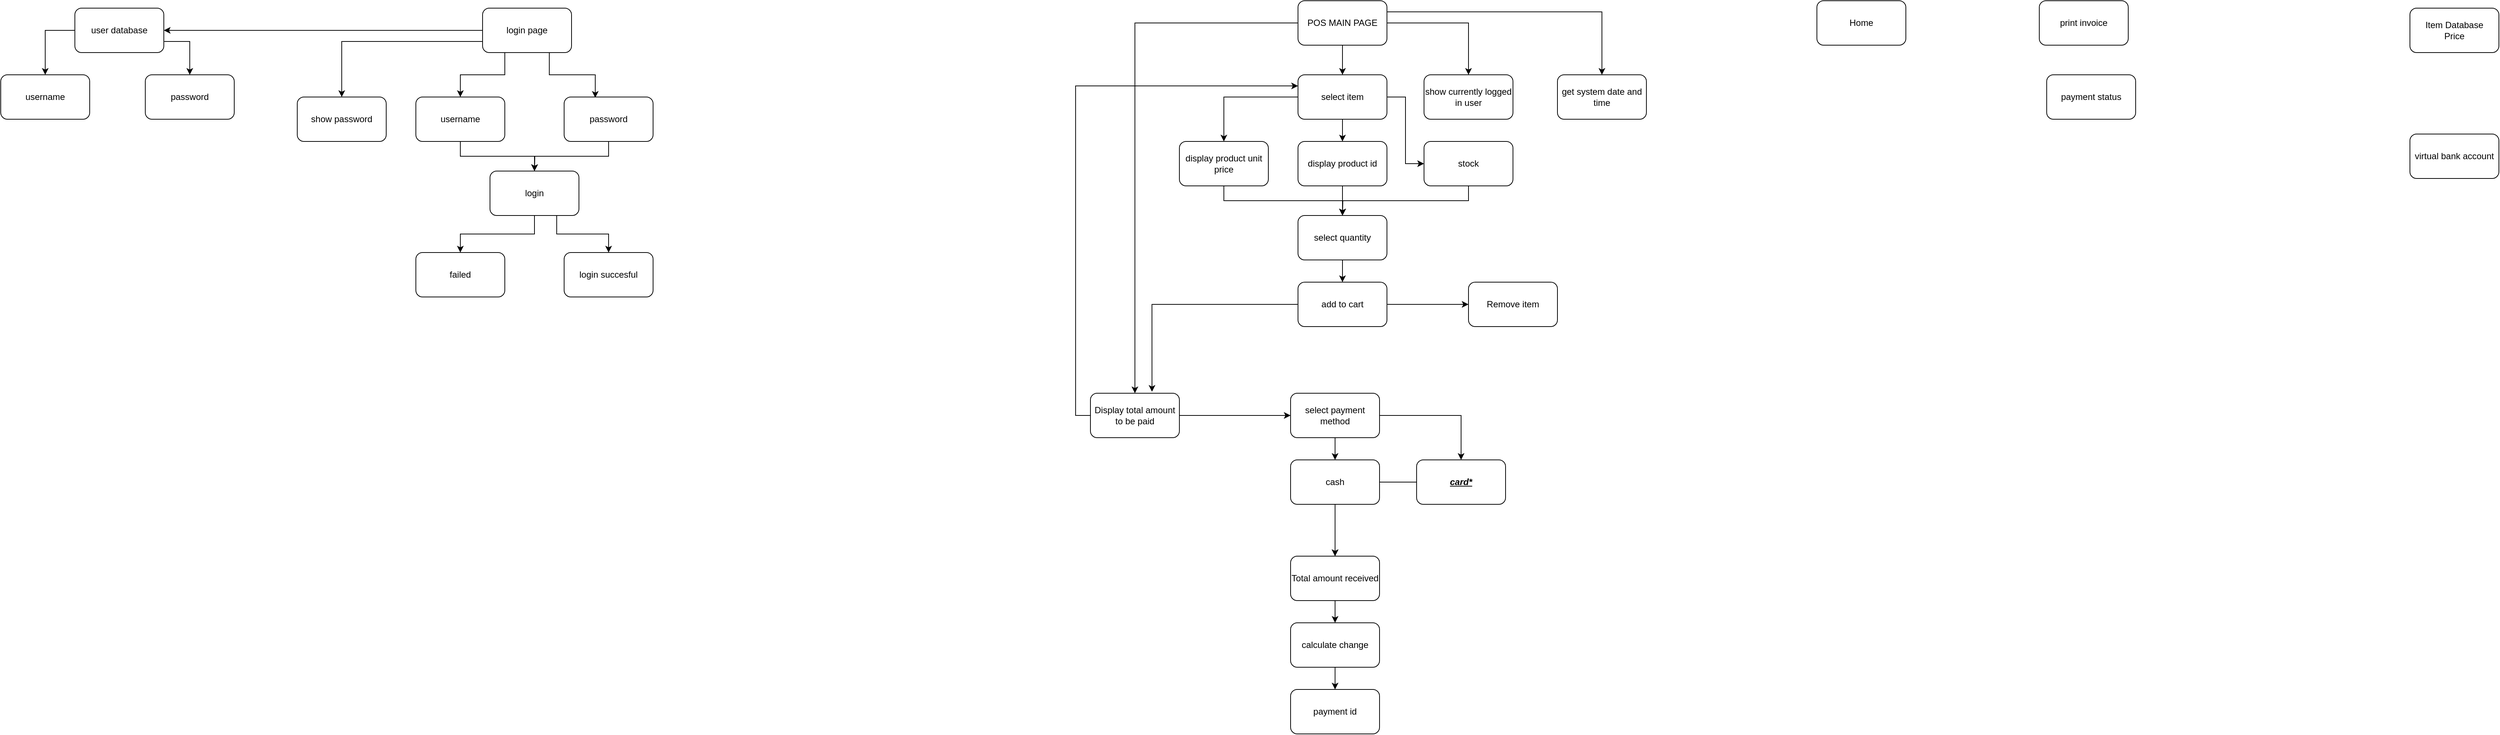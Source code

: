 <mxfile version="20.2.2" type="device"><diagram id="CdCC9yyUgJ3IXufEPw0y" name="Page-1"><mxGraphModel dx="2881" dy="1089" grid="1" gridSize="10" guides="1" tooltips="1" connect="1" arrows="1" fold="1" page="1" pageScale="1" pageWidth="850" pageHeight="1100" math="0" shadow="0"><root><mxCell id="0"/><mxCell id="1" parent="0"/><mxCell id="w8k1LxhsMc0PEkNSHY4u-60" style="edgeStyle=orthogonalEdgeStyle;rounded=0;orthogonalLoop=1;jettySize=auto;html=1;exitX=0;exitY=0.5;exitDx=0;exitDy=0;" edge="1" parent="1" source="w8k1LxhsMc0PEkNSHY4u-1" target="w8k1LxhsMc0PEkNSHY4u-3"><mxGeometry relative="1" as="geometry"/></mxCell><mxCell id="w8k1LxhsMc0PEkNSHY4u-65" style="edgeStyle=orthogonalEdgeStyle;rounded=0;orthogonalLoop=1;jettySize=auto;html=1;exitX=0.25;exitY=1;exitDx=0;exitDy=0;" edge="1" parent="1" source="w8k1LxhsMc0PEkNSHY4u-1" target="w8k1LxhsMc0PEkNSHY4u-7"><mxGeometry relative="1" as="geometry"/></mxCell><mxCell id="w8k1LxhsMc0PEkNSHY4u-66" style="edgeStyle=orthogonalEdgeStyle;rounded=0;orthogonalLoop=1;jettySize=auto;html=1;exitX=0.75;exitY=1;exitDx=0;exitDy=0;entryX=0.35;entryY=0.017;entryDx=0;entryDy=0;entryPerimeter=0;" edge="1" parent="1" source="w8k1LxhsMc0PEkNSHY4u-1" target="w8k1LxhsMc0PEkNSHY4u-8"><mxGeometry relative="1" as="geometry"/></mxCell><mxCell id="w8k1LxhsMc0PEkNSHY4u-80" style="edgeStyle=orthogonalEdgeStyle;rounded=0;orthogonalLoop=1;jettySize=auto;html=1;exitX=0;exitY=0.75;exitDx=0;exitDy=0;" edge="1" parent="1" source="w8k1LxhsMc0PEkNSHY4u-1" target="w8k1LxhsMc0PEkNSHY4u-77"><mxGeometry relative="1" as="geometry"/></mxCell><mxCell id="w8k1LxhsMc0PEkNSHY4u-1" value="login page" style="rounded=1;whiteSpace=wrap;html=1;" vertex="1" parent="1"><mxGeometry x="-30" y="30" width="120" height="60" as="geometry"/></mxCell><mxCell id="w8k1LxhsMc0PEkNSHY4u-2" value="Item Database&lt;br&gt;Price" style="rounded=1;whiteSpace=wrap;html=1;" vertex="1" parent="1"><mxGeometry x="2570" y="30" width="120" height="60" as="geometry"/></mxCell><mxCell id="w8k1LxhsMc0PEkNSHY4u-63" style="edgeStyle=orthogonalEdgeStyle;rounded=0;orthogonalLoop=1;jettySize=auto;html=1;exitX=0;exitY=0.5;exitDx=0;exitDy=0;" edge="1" parent="1" source="w8k1LxhsMc0PEkNSHY4u-3" target="w8k1LxhsMc0PEkNSHY4u-61"><mxGeometry relative="1" as="geometry"/></mxCell><mxCell id="w8k1LxhsMc0PEkNSHY4u-64" style="edgeStyle=orthogonalEdgeStyle;rounded=0;orthogonalLoop=1;jettySize=auto;html=1;exitX=1;exitY=0.75;exitDx=0;exitDy=0;" edge="1" parent="1" source="w8k1LxhsMc0PEkNSHY4u-3" target="w8k1LxhsMc0PEkNSHY4u-62"><mxGeometry relative="1" as="geometry"/></mxCell><mxCell id="w8k1LxhsMc0PEkNSHY4u-3" value="user database" style="rounded=1;whiteSpace=wrap;html=1;" vertex="1" parent="1"><mxGeometry x="-580" y="30" width="120" height="60" as="geometry"/></mxCell><mxCell id="w8k1LxhsMc0PEkNSHY4u-5" value="Home" style="rounded=1;whiteSpace=wrap;html=1;" vertex="1" parent="1"><mxGeometry x="1770" y="20" width="120" height="60" as="geometry"/></mxCell><mxCell id="w8k1LxhsMc0PEkNSHY4u-28" style="edgeStyle=orthogonalEdgeStyle;rounded=0;orthogonalLoop=1;jettySize=auto;html=1;" edge="1" parent="1" source="w8k1LxhsMc0PEkNSHY4u-6" target="w8k1LxhsMc0PEkNSHY4u-14"><mxGeometry relative="1" as="geometry"/></mxCell><mxCell id="w8k1LxhsMc0PEkNSHY4u-29" style="edgeStyle=orthogonalEdgeStyle;rounded=0;orthogonalLoop=1;jettySize=auto;html=1;" edge="1" parent="1" source="w8k1LxhsMc0PEkNSHY4u-6" target="w8k1LxhsMc0PEkNSHY4u-19"><mxGeometry relative="1" as="geometry"/></mxCell><mxCell id="w8k1LxhsMc0PEkNSHY4u-43" style="edgeStyle=orthogonalEdgeStyle;rounded=0;orthogonalLoop=1;jettySize=auto;html=1;exitX=0;exitY=0.5;exitDx=0;exitDy=0;entryX=0.5;entryY=0;entryDx=0;entryDy=0;" edge="1" parent="1" source="w8k1LxhsMc0PEkNSHY4u-6" target="w8k1LxhsMc0PEkNSHY4u-11"><mxGeometry relative="1" as="geometry"/></mxCell><mxCell id="w8k1LxhsMc0PEkNSHY4u-47" style="edgeStyle=orthogonalEdgeStyle;rounded=0;orthogonalLoop=1;jettySize=auto;html=1;exitX=1;exitY=0.25;exitDx=0;exitDy=0;entryX=0.5;entryY=0;entryDx=0;entryDy=0;" edge="1" parent="1" source="w8k1LxhsMc0PEkNSHY4u-6" target="w8k1LxhsMc0PEkNSHY4u-20"><mxGeometry relative="1" as="geometry"/></mxCell><mxCell id="w8k1LxhsMc0PEkNSHY4u-6" value="POS MAIN PAGE" style="rounded=1;whiteSpace=wrap;html=1;" vertex="1" parent="1"><mxGeometry x="1070" y="20" width="120" height="60" as="geometry"/></mxCell><mxCell id="w8k1LxhsMc0PEkNSHY4u-73" style="edgeStyle=orthogonalEdgeStyle;rounded=0;orthogonalLoop=1;jettySize=auto;html=1;exitX=0.5;exitY=1;exitDx=0;exitDy=0;" edge="1" parent="1" source="w8k1LxhsMc0PEkNSHY4u-7" target="w8k1LxhsMc0PEkNSHY4u-72"><mxGeometry relative="1" as="geometry"/></mxCell><mxCell id="w8k1LxhsMc0PEkNSHY4u-7" value="username" style="rounded=1;whiteSpace=wrap;html=1;" vertex="1" parent="1"><mxGeometry x="-120" y="150" width="120" height="60" as="geometry"/></mxCell><mxCell id="w8k1LxhsMc0PEkNSHY4u-74" style="edgeStyle=orthogonalEdgeStyle;rounded=0;orthogonalLoop=1;jettySize=auto;html=1;exitX=0.5;exitY=1;exitDx=0;exitDy=0;" edge="1" parent="1" source="w8k1LxhsMc0PEkNSHY4u-8"><mxGeometry relative="1" as="geometry"><mxPoint x="40" y="250" as="targetPoint"/></mxGeometry></mxCell><mxCell id="w8k1LxhsMc0PEkNSHY4u-8" value="password" style="rounded=1;whiteSpace=wrap;html=1;" vertex="1" parent="1"><mxGeometry x="80" y="150" width="120" height="60" as="geometry"/></mxCell><mxCell id="w8k1LxhsMc0PEkNSHY4u-49" style="edgeStyle=orthogonalEdgeStyle;rounded=0;orthogonalLoop=1;jettySize=auto;html=1;exitX=1;exitY=0.5;exitDx=0;exitDy=0;entryX=0;entryY=0.5;entryDx=0;entryDy=0;" edge="1" parent="1" source="w8k1LxhsMc0PEkNSHY4u-11" target="w8k1LxhsMc0PEkNSHY4u-48"><mxGeometry relative="1" as="geometry"/></mxCell><mxCell id="w8k1LxhsMc0PEkNSHY4u-59" style="edgeStyle=orthogonalEdgeStyle;rounded=0;orthogonalLoop=1;jettySize=auto;html=1;exitX=0;exitY=0.5;exitDx=0;exitDy=0;entryX=0;entryY=0.25;entryDx=0;entryDy=0;" edge="1" parent="1" source="w8k1LxhsMc0PEkNSHY4u-11" target="w8k1LxhsMc0PEkNSHY4u-14"><mxGeometry relative="1" as="geometry"/></mxCell><mxCell id="w8k1LxhsMc0PEkNSHY4u-11" value="Display total amount to be paid" style="rounded=1;whiteSpace=wrap;html=1;" vertex="1" parent="1"><mxGeometry x="790" y="550" width="120" height="60" as="geometry"/></mxCell><mxCell id="w8k1LxhsMc0PEkNSHY4u-12" value="print invoice" style="rounded=1;whiteSpace=wrap;html=1;" vertex="1" parent="1"><mxGeometry x="2070" y="20" width="120" height="60" as="geometry"/></mxCell><mxCell id="w8k1LxhsMc0PEkNSHY4u-13" value="Remove item" style="rounded=1;whiteSpace=wrap;html=1;" vertex="1" parent="1"><mxGeometry x="1300" y="400" width="120" height="60" as="geometry"/></mxCell><mxCell id="w8k1LxhsMc0PEkNSHY4u-30" style="edgeStyle=orthogonalEdgeStyle;rounded=0;orthogonalLoop=1;jettySize=auto;html=1;exitX=0.5;exitY=1;exitDx=0;exitDy=0;" edge="1" parent="1" source="w8k1LxhsMc0PEkNSHY4u-14" target="w8k1LxhsMc0PEkNSHY4u-22"><mxGeometry relative="1" as="geometry"/></mxCell><mxCell id="w8k1LxhsMc0PEkNSHY4u-31" style="edgeStyle=orthogonalEdgeStyle;rounded=0;orthogonalLoop=1;jettySize=auto;html=1;exitX=0;exitY=0.5;exitDx=0;exitDy=0;entryX=0.5;entryY=0;entryDx=0;entryDy=0;" edge="1" parent="1" source="w8k1LxhsMc0PEkNSHY4u-14" target="w8k1LxhsMc0PEkNSHY4u-23"><mxGeometry relative="1" as="geometry"/></mxCell><mxCell id="w8k1LxhsMc0PEkNSHY4u-33" style="edgeStyle=orthogonalEdgeStyle;rounded=0;orthogonalLoop=1;jettySize=auto;html=1;exitX=1;exitY=0.5;exitDx=0;exitDy=0;entryX=0;entryY=0.5;entryDx=0;entryDy=0;" edge="1" parent="1" source="w8k1LxhsMc0PEkNSHY4u-14" target="w8k1LxhsMc0PEkNSHY4u-32"><mxGeometry relative="1" as="geometry"/></mxCell><mxCell id="w8k1LxhsMc0PEkNSHY4u-14" value="select item" style="rounded=1;whiteSpace=wrap;html=1;" vertex="1" parent="1"><mxGeometry x="1070" y="120" width="120" height="60" as="geometry"/></mxCell><mxCell id="w8k1LxhsMc0PEkNSHY4u-58" style="edgeStyle=orthogonalEdgeStyle;rounded=0;orthogonalLoop=1;jettySize=auto;html=1;exitX=0.5;exitY=1;exitDx=0;exitDy=0;" edge="1" parent="1" source="w8k1LxhsMc0PEkNSHY4u-15" target="w8k1LxhsMc0PEkNSHY4u-25"><mxGeometry relative="1" as="geometry"/></mxCell><mxCell id="w8k1LxhsMc0PEkNSHY4u-15" value="calculate change" style="rounded=1;whiteSpace=wrap;html=1;" vertex="1" parent="1"><mxGeometry x="1060" y="860" width="120" height="60" as="geometry"/></mxCell><mxCell id="w8k1LxhsMc0PEkNSHY4u-57" style="edgeStyle=orthogonalEdgeStyle;rounded=0;orthogonalLoop=1;jettySize=auto;html=1;exitX=0.5;exitY=1;exitDx=0;exitDy=0;" edge="1" parent="1" source="w8k1LxhsMc0PEkNSHY4u-16" target="w8k1LxhsMc0PEkNSHY4u-15"><mxGeometry relative="1" as="geometry"/></mxCell><mxCell id="w8k1LxhsMc0PEkNSHY4u-16" value="Total amount received" style="rounded=1;whiteSpace=wrap;html=1;" vertex="1" parent="1"><mxGeometry x="1060" y="770" width="120" height="60" as="geometry"/></mxCell><mxCell id="w8k1LxhsMc0PEkNSHY4u-17" value="payment status" style="rounded=1;whiteSpace=wrap;html=1;" vertex="1" parent="1"><mxGeometry x="2080" y="120" width="120" height="60" as="geometry"/></mxCell><mxCell id="w8k1LxhsMc0PEkNSHY4u-18" value="virtual bank account" style="rounded=1;whiteSpace=wrap;html=1;" vertex="1" parent="1"><mxGeometry x="2570" y="200" width="120" height="60" as="geometry"/></mxCell><mxCell id="w8k1LxhsMc0PEkNSHY4u-19" value="show currently logged in user" style="rounded=1;whiteSpace=wrap;html=1;" vertex="1" parent="1"><mxGeometry x="1240" y="120" width="120" height="60" as="geometry"/></mxCell><mxCell id="w8k1LxhsMc0PEkNSHY4u-20" value="get system date and time" style="rounded=1;whiteSpace=wrap;html=1;" vertex="1" parent="1"><mxGeometry x="1420" y="120" width="120" height="60" as="geometry"/></mxCell><mxCell id="w8k1LxhsMc0PEkNSHY4u-36" style="edgeStyle=orthogonalEdgeStyle;rounded=0;orthogonalLoop=1;jettySize=auto;html=1;exitX=0.5;exitY=1;exitDx=0;exitDy=0;" edge="1" parent="1" source="w8k1LxhsMc0PEkNSHY4u-22"><mxGeometry relative="1" as="geometry"><mxPoint x="1130" y="310" as="targetPoint"/></mxGeometry></mxCell><mxCell id="w8k1LxhsMc0PEkNSHY4u-22" value="display product id" style="rounded=1;whiteSpace=wrap;html=1;" vertex="1" parent="1"><mxGeometry x="1070" y="210" width="120" height="60" as="geometry"/></mxCell><mxCell id="w8k1LxhsMc0PEkNSHY4u-35" style="edgeStyle=orthogonalEdgeStyle;rounded=0;orthogonalLoop=1;jettySize=auto;html=1;exitX=0.5;exitY=1;exitDx=0;exitDy=0;entryX=0.5;entryY=0;entryDx=0;entryDy=0;" edge="1" parent="1" source="w8k1LxhsMc0PEkNSHY4u-23" target="w8k1LxhsMc0PEkNSHY4u-34"><mxGeometry relative="1" as="geometry"/></mxCell><mxCell id="w8k1LxhsMc0PEkNSHY4u-23" value="display product unit price" style="rounded=1;whiteSpace=wrap;html=1;" vertex="1" parent="1"><mxGeometry x="910" y="210" width="120" height="60" as="geometry"/></mxCell><mxCell id="w8k1LxhsMc0PEkNSHY4u-45" style="edgeStyle=orthogonalEdgeStyle;rounded=0;orthogonalLoop=1;jettySize=auto;html=1;exitX=0;exitY=0.5;exitDx=0;exitDy=0;entryX=0.692;entryY=-0.033;entryDx=0;entryDy=0;entryPerimeter=0;" edge="1" parent="1" source="w8k1LxhsMc0PEkNSHY4u-24" target="w8k1LxhsMc0PEkNSHY4u-11"><mxGeometry relative="1" as="geometry"/></mxCell><mxCell id="w8k1LxhsMc0PEkNSHY4u-46" style="edgeStyle=orthogonalEdgeStyle;rounded=0;orthogonalLoop=1;jettySize=auto;html=1;exitX=1;exitY=0.5;exitDx=0;exitDy=0;entryX=0;entryY=0.5;entryDx=0;entryDy=0;" edge="1" parent="1" source="w8k1LxhsMc0PEkNSHY4u-24" target="w8k1LxhsMc0PEkNSHY4u-13"><mxGeometry relative="1" as="geometry"/></mxCell><mxCell id="w8k1LxhsMc0PEkNSHY4u-24" value="add to cart" style="rounded=1;whiteSpace=wrap;html=1;" vertex="1" parent="1"><mxGeometry x="1070" y="400" width="120" height="60" as="geometry"/></mxCell><mxCell id="w8k1LxhsMc0PEkNSHY4u-25" value="payment id" style="rounded=1;whiteSpace=wrap;html=1;" vertex="1" parent="1"><mxGeometry x="1060" y="950" width="120" height="60" as="geometry"/></mxCell><mxCell id="w8k1LxhsMc0PEkNSHY4u-37" style="edgeStyle=orthogonalEdgeStyle;rounded=0;orthogonalLoop=1;jettySize=auto;html=1;exitX=0.5;exitY=1;exitDx=0;exitDy=0;" edge="1" parent="1" source="w8k1LxhsMc0PEkNSHY4u-32"><mxGeometry relative="1" as="geometry"><mxPoint x="1130" y="310" as="targetPoint"/></mxGeometry></mxCell><mxCell id="w8k1LxhsMc0PEkNSHY4u-32" value="stock" style="rounded=1;whiteSpace=wrap;html=1;" vertex="1" parent="1"><mxGeometry x="1240" y="210" width="120" height="60" as="geometry"/></mxCell><mxCell id="w8k1LxhsMc0PEkNSHY4u-38" style="edgeStyle=orthogonalEdgeStyle;rounded=0;orthogonalLoop=1;jettySize=auto;html=1;exitX=0.5;exitY=1;exitDx=0;exitDy=0;entryX=0.5;entryY=0;entryDx=0;entryDy=0;" edge="1" parent="1" source="w8k1LxhsMc0PEkNSHY4u-34" target="w8k1LxhsMc0PEkNSHY4u-24"><mxGeometry relative="1" as="geometry"/></mxCell><mxCell id="w8k1LxhsMc0PEkNSHY4u-34" value="select quantity" style="rounded=1;whiteSpace=wrap;html=1;" vertex="1" parent="1"><mxGeometry x="1070" y="310" width="120" height="60" as="geometry"/></mxCell><mxCell id="w8k1LxhsMc0PEkNSHY4u-52" value="" style="edgeStyle=orthogonalEdgeStyle;rounded=0;orthogonalLoop=1;jettySize=auto;html=1;" edge="1" parent="1" source="w8k1LxhsMc0PEkNSHY4u-48" target="w8k1LxhsMc0PEkNSHY4u-51"><mxGeometry relative="1" as="geometry"/></mxCell><mxCell id="w8k1LxhsMc0PEkNSHY4u-53" style="edgeStyle=orthogonalEdgeStyle;rounded=0;orthogonalLoop=1;jettySize=auto;html=1;exitX=1;exitY=0.5;exitDx=0;exitDy=0;" edge="1" parent="1" source="w8k1LxhsMc0PEkNSHY4u-48" target="w8k1LxhsMc0PEkNSHY4u-50"><mxGeometry relative="1" as="geometry"/></mxCell><mxCell id="w8k1LxhsMc0PEkNSHY4u-48" value="select payment method" style="rounded=1;whiteSpace=wrap;html=1;" vertex="1" parent="1"><mxGeometry x="1060" y="550" width="120" height="60" as="geometry"/></mxCell><mxCell id="w8k1LxhsMc0PEkNSHY4u-55" style="edgeStyle=orthogonalEdgeStyle;rounded=0;orthogonalLoop=1;jettySize=auto;html=1;" edge="1" parent="1" source="w8k1LxhsMc0PEkNSHY4u-50" target="w8k1LxhsMc0PEkNSHY4u-16"><mxGeometry relative="1" as="geometry"/></mxCell><mxCell id="w8k1LxhsMc0PEkNSHY4u-50" value="&lt;b&gt;&lt;i&gt;&lt;u&gt;card*&lt;/u&gt;&lt;/i&gt;&lt;/b&gt;" style="rounded=1;whiteSpace=wrap;html=1;" vertex="1" parent="1"><mxGeometry x="1230" y="640" width="120" height="60" as="geometry"/></mxCell><mxCell id="w8k1LxhsMc0PEkNSHY4u-54" style="edgeStyle=orthogonalEdgeStyle;rounded=0;orthogonalLoop=1;jettySize=auto;html=1;exitX=0.5;exitY=1;exitDx=0;exitDy=0;" edge="1" parent="1" source="w8k1LxhsMc0PEkNSHY4u-51" target="w8k1LxhsMc0PEkNSHY4u-16"><mxGeometry relative="1" as="geometry"/></mxCell><mxCell id="w8k1LxhsMc0PEkNSHY4u-51" value="cash" style="rounded=1;whiteSpace=wrap;html=1;" vertex="1" parent="1"><mxGeometry x="1060" y="640" width="120" height="60" as="geometry"/></mxCell><mxCell id="w8k1LxhsMc0PEkNSHY4u-61" value="username" style="rounded=1;whiteSpace=wrap;html=1;" vertex="1" parent="1"><mxGeometry x="-680" y="120" width="120" height="60" as="geometry"/></mxCell><mxCell id="w8k1LxhsMc0PEkNSHY4u-62" value="password" style="rounded=1;whiteSpace=wrap;html=1;" vertex="1" parent="1"><mxGeometry x="-485" y="120" width="120" height="60" as="geometry"/></mxCell><mxCell id="w8k1LxhsMc0PEkNSHY4u-68" value="login succesful" style="rounded=1;whiteSpace=wrap;html=1;" vertex="1" parent="1"><mxGeometry x="80" y="360" width="120" height="60" as="geometry"/></mxCell><mxCell id="w8k1LxhsMc0PEkNSHY4u-69" value="failed" style="rounded=1;whiteSpace=wrap;html=1;" vertex="1" parent="1"><mxGeometry x="-120" y="360" width="120" height="60" as="geometry"/></mxCell><mxCell id="w8k1LxhsMc0PEkNSHY4u-75" style="edgeStyle=orthogonalEdgeStyle;rounded=0;orthogonalLoop=1;jettySize=auto;html=1;exitX=0.5;exitY=1;exitDx=0;exitDy=0;entryX=0.5;entryY=0;entryDx=0;entryDy=0;" edge="1" parent="1" source="w8k1LxhsMc0PEkNSHY4u-72" target="w8k1LxhsMc0PEkNSHY4u-69"><mxGeometry relative="1" as="geometry"/></mxCell><mxCell id="w8k1LxhsMc0PEkNSHY4u-76" style="edgeStyle=orthogonalEdgeStyle;rounded=0;orthogonalLoop=1;jettySize=auto;html=1;exitX=0.75;exitY=1;exitDx=0;exitDy=0;" edge="1" parent="1" source="w8k1LxhsMc0PEkNSHY4u-72" target="w8k1LxhsMc0PEkNSHY4u-68"><mxGeometry relative="1" as="geometry"/></mxCell><mxCell id="w8k1LxhsMc0PEkNSHY4u-72" value="login" style="rounded=1;whiteSpace=wrap;html=1;" vertex="1" parent="1"><mxGeometry x="-20" y="250" width="120" height="60" as="geometry"/></mxCell><mxCell id="w8k1LxhsMc0PEkNSHY4u-77" value="show password" style="rounded=1;whiteSpace=wrap;html=1;" vertex="1" parent="1"><mxGeometry x="-280" y="150" width="120" height="60" as="geometry"/></mxCell></root></mxGraphModel></diagram></mxfile>